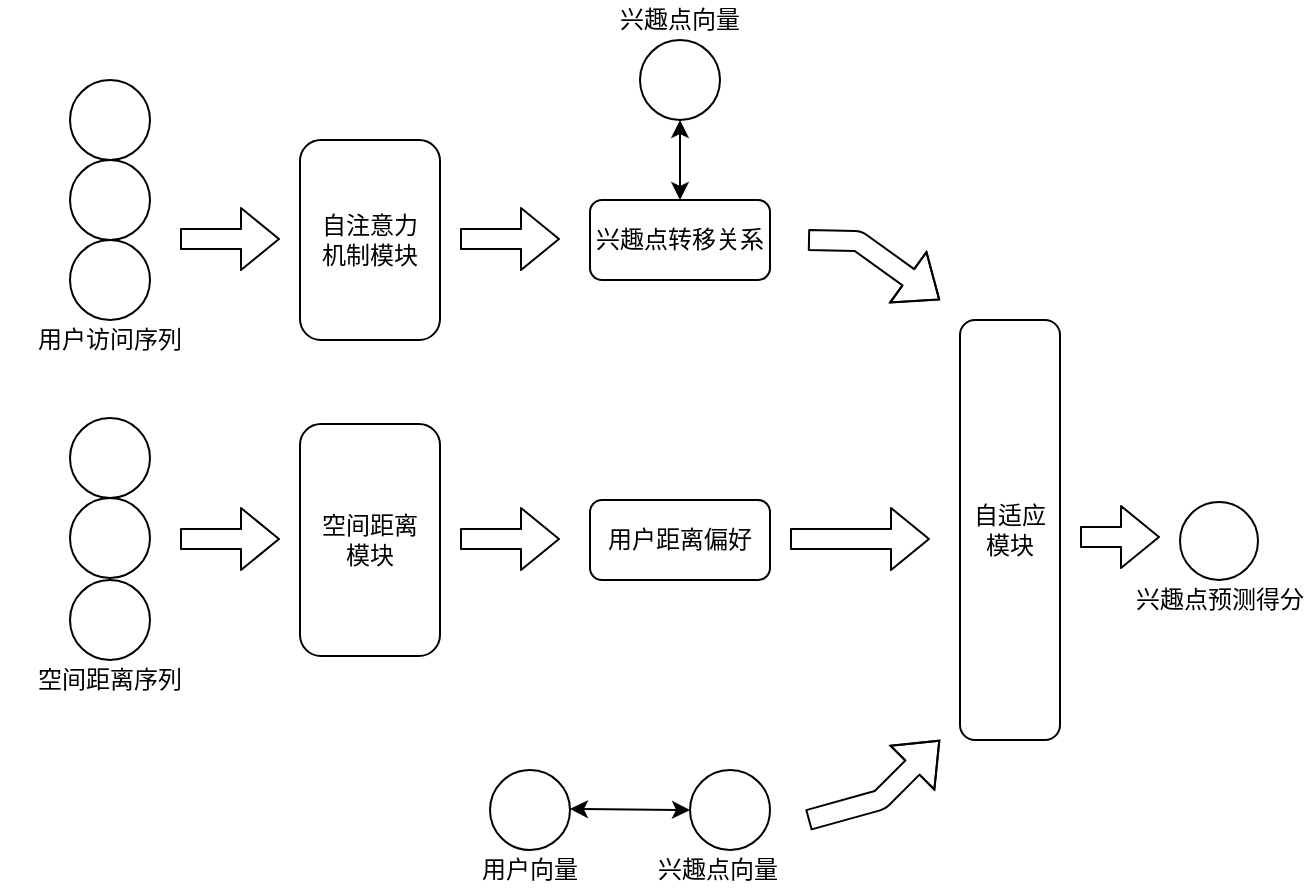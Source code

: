 <mxfile version="14.2.9" type="github">
  <diagram id="1Y-AGW075F73ywzoA6A3" name="Page-1">
    <mxGraphModel dx="1422" dy="707" grid="1" gridSize="10" guides="1" tooltips="1" connect="1" arrows="1" fold="1" page="1" pageScale="1" pageWidth="827" pageHeight="1169" math="0" shadow="0">
      <root>
        <mxCell id="0" />
        <mxCell id="1" parent="0" />
        <mxCell id="JWbqHklWX86_7JovtIps-3" value="" style="ellipse;whiteSpace=wrap;html=1;aspect=fixed;" parent="1" vertex="1">
          <mxGeometry x="75" y="180" width="40" height="40" as="geometry" />
        </mxCell>
        <mxCell id="JWbqHklWX86_7JovtIps-4" value="" style="ellipse;whiteSpace=wrap;html=1;aspect=fixed;" parent="1" vertex="1">
          <mxGeometry x="75" y="220" width="40" height="40" as="geometry" />
        </mxCell>
        <mxCell id="JWbqHklWX86_7JovtIps-5" value="" style="ellipse;whiteSpace=wrap;html=1;aspect=fixed;" parent="1" vertex="1">
          <mxGeometry x="75" y="260" width="40" height="40" as="geometry" />
        </mxCell>
        <mxCell id="JWbqHklWX86_7JovtIps-7" value="&lt;font style=&quot;vertical-align: inherit&quot;&gt;&lt;font style=&quot;vertical-align: inherit&quot;&gt;自注意力&lt;br&gt;机制模块&lt;/font&gt;&lt;/font&gt;" style="rounded=1;whiteSpace=wrap;html=1;rotation=0;" parent="1" vertex="1">
          <mxGeometry x="190" y="210" width="70" height="100" as="geometry" />
        </mxCell>
        <mxCell id="JWbqHklWX86_7JovtIps-16" value="" style="shape=flexArrow;endArrow=classic;html=1;" parent="1" edge="1">
          <mxGeometry width="50" height="50" relative="1" as="geometry">
            <mxPoint x="130" y="259.5" as="sourcePoint" />
            <mxPoint x="180" y="259.5" as="targetPoint" />
          </mxGeometry>
        </mxCell>
        <mxCell id="JWbqHklWX86_7JovtIps-17" value="" style="shape=flexArrow;endArrow=classic;html=1;" parent="1" edge="1">
          <mxGeometry width="50" height="50" relative="1" as="geometry">
            <mxPoint x="270" y="259.5" as="sourcePoint" />
            <mxPoint x="320" y="259.5" as="targetPoint" />
          </mxGeometry>
        </mxCell>
        <mxCell id="JWbqHklWX86_7JovtIps-18" value="" style="ellipse;whiteSpace=wrap;html=1;aspect=fixed;" parent="1" vertex="1">
          <mxGeometry x="360" y="160" width="40" height="40" as="geometry" />
        </mxCell>
        <mxCell id="JWbqHklWX86_7JovtIps-20" value="" style="endArrow=classic;startArrow=classic;html=1;entryX=0.5;entryY=1;entryDx=0;entryDy=0;" parent="1" target="JWbqHklWX86_7JovtIps-18" edge="1">
          <mxGeometry width="50" height="50" relative="1" as="geometry">
            <mxPoint x="380" y="240" as="sourcePoint" />
            <mxPoint x="379.5" y="220" as="targetPoint" />
          </mxGeometry>
        </mxCell>
        <mxCell id="JWbqHklWX86_7JovtIps-22" value="&lt;font style=&quot;vertical-align: inherit&quot;&gt;&lt;font style=&quot;vertical-align: inherit&quot;&gt;兴趣点转移关系&lt;/font&gt;&lt;/font&gt;" style="rounded=1;whiteSpace=wrap;html=1;" parent="1" vertex="1">
          <mxGeometry x="335" y="240" width="90" height="40" as="geometry" />
        </mxCell>
        <mxCell id="JWbqHklWX86_7JovtIps-23" value="" style="ellipse;whiteSpace=wrap;html=1;aspect=fixed;" parent="1" vertex="1">
          <mxGeometry x="285" y="525" width="40" height="40" as="geometry" />
        </mxCell>
        <mxCell id="JWbqHklWX86_7JovtIps-24" value="用户访问序列" style="text;html=1;strokeColor=none;fillColor=none;align=center;verticalAlign=middle;whiteSpace=wrap;rounded=0;" parent="1" vertex="1">
          <mxGeometry x="40" y="300" width="110" height="20" as="geometry" />
        </mxCell>
        <mxCell id="JWbqHklWX86_7JovtIps-25" value="" style="ellipse;whiteSpace=wrap;html=1;aspect=fixed;" parent="1" vertex="1">
          <mxGeometry x="385" y="525" width="40" height="40" as="geometry" />
        </mxCell>
        <mxCell id="JWbqHklWX86_7JovtIps-26" value="" style="endArrow=classic;startArrow=classic;html=1;entryX=0;entryY=0.5;entryDx=0;entryDy=0;" parent="1" target="JWbqHklWX86_7JovtIps-25" edge="1">
          <mxGeometry width="50" height="50" relative="1" as="geometry">
            <mxPoint x="325" y="544.5" as="sourcePoint" />
            <mxPoint x="375" y="545" as="targetPoint" />
          </mxGeometry>
        </mxCell>
        <mxCell id="tEYXXtcUQg2VyIbTbdrW-3" value="" style="ellipse;whiteSpace=wrap;html=1;aspect=fixed;" vertex="1" parent="1">
          <mxGeometry x="75" y="349" width="40" height="40" as="geometry" />
        </mxCell>
        <mxCell id="tEYXXtcUQg2VyIbTbdrW-4" value="" style="ellipse;whiteSpace=wrap;html=1;aspect=fixed;" vertex="1" parent="1">
          <mxGeometry x="75" y="389" width="40" height="40" as="geometry" />
        </mxCell>
        <mxCell id="tEYXXtcUQg2VyIbTbdrW-5" value="" style="ellipse;whiteSpace=wrap;html=1;aspect=fixed;" vertex="1" parent="1">
          <mxGeometry x="75" y="430" width="40" height="40" as="geometry" />
        </mxCell>
        <mxCell id="tEYXXtcUQg2VyIbTbdrW-6" value="空间距离&lt;br&gt;模块" style="rounded=1;whiteSpace=wrap;html=1;rotation=0;" vertex="1" parent="1">
          <mxGeometry x="190" y="352" width="70" height="116" as="geometry" />
        </mxCell>
        <mxCell id="tEYXXtcUQg2VyIbTbdrW-7" value="" style="shape=flexArrow;endArrow=classic;html=1;" edge="1" parent="1">
          <mxGeometry width="50" height="50" relative="1" as="geometry">
            <mxPoint x="130" y="409.5" as="sourcePoint" />
            <mxPoint x="180" y="409.5" as="targetPoint" />
          </mxGeometry>
        </mxCell>
        <mxCell id="tEYXXtcUQg2VyIbTbdrW-8" value="空间距离序列" style="text;html=1;strokeColor=none;fillColor=none;align=center;verticalAlign=middle;whiteSpace=wrap;rounded=0;" vertex="1" parent="1">
          <mxGeometry x="40" y="470" width="110" height="20" as="geometry" />
        </mxCell>
        <mxCell id="tEYXXtcUQg2VyIbTbdrW-9" value="" style="shape=flexArrow;endArrow=classic;html=1;" edge="1" parent="1">
          <mxGeometry width="50" height="50" relative="1" as="geometry">
            <mxPoint x="270" y="409.5" as="sourcePoint" />
            <mxPoint x="320" y="409.5" as="targetPoint" />
          </mxGeometry>
        </mxCell>
        <mxCell id="tEYXXtcUQg2VyIbTbdrW-11" value="&lt;font style=&quot;vertical-align: inherit&quot;&gt;&lt;font style=&quot;vertical-align: inherit&quot;&gt;用户距离偏好&lt;/font&gt;&lt;/font&gt;" style="rounded=1;whiteSpace=wrap;html=1;" vertex="1" parent="1">
          <mxGeometry x="335" y="390" width="90" height="40" as="geometry" />
        </mxCell>
        <mxCell id="tEYXXtcUQg2VyIbTbdrW-12" value="兴趣点向量" style="text;html=1;strokeColor=none;fillColor=none;align=center;verticalAlign=middle;whiteSpace=wrap;rounded=0;" vertex="1" parent="1">
          <mxGeometry x="335" y="140" width="90" height="20" as="geometry" />
        </mxCell>
        <mxCell id="tEYXXtcUQg2VyIbTbdrW-14" value="" style="shape=flexArrow;endArrow=classic;html=1;" edge="1" parent="1">
          <mxGeometry width="50" height="50" relative="1" as="geometry">
            <mxPoint x="444" y="260" as="sourcePoint" />
            <mxPoint x="510" y="290" as="targetPoint" />
            <Array as="points">
              <mxPoint x="469" y="260.5" />
            </Array>
          </mxGeometry>
        </mxCell>
        <mxCell id="tEYXXtcUQg2VyIbTbdrW-15" value="" style="shape=flexArrow;endArrow=classic;html=1;" edge="1" parent="1">
          <mxGeometry width="50" height="50" relative="1" as="geometry">
            <mxPoint x="435" y="409.5" as="sourcePoint" />
            <mxPoint x="505" y="409.5" as="targetPoint" />
          </mxGeometry>
        </mxCell>
        <mxCell id="tEYXXtcUQg2VyIbTbdrW-16" value="" style="shape=flexArrow;endArrow=classic;html=1;" edge="1" parent="1">
          <mxGeometry width="50" height="50" relative="1" as="geometry">
            <mxPoint x="444" y="550" as="sourcePoint" />
            <mxPoint x="510" y="510" as="targetPoint" />
            <Array as="points">
              <mxPoint x="480" y="540" />
            </Array>
          </mxGeometry>
        </mxCell>
        <mxCell id="tEYXXtcUQg2VyIbTbdrW-17" value="用户向量" style="text;html=1;strokeColor=none;fillColor=none;align=center;verticalAlign=middle;whiteSpace=wrap;rounded=0;" vertex="1" parent="1">
          <mxGeometry x="280" y="565" width="50" height="20" as="geometry" />
        </mxCell>
        <mxCell id="tEYXXtcUQg2VyIbTbdrW-18" value="兴趣点向量" style="text;html=1;strokeColor=none;fillColor=none;align=center;verticalAlign=middle;whiteSpace=wrap;rounded=0;" vertex="1" parent="1">
          <mxGeometry x="364" y="565" width="70" height="20" as="geometry" />
        </mxCell>
        <mxCell id="tEYXXtcUQg2VyIbTbdrW-19" value="自适应&lt;br&gt;模块" style="rounded=1;whiteSpace=wrap;html=1;" vertex="1" parent="1">
          <mxGeometry x="520" y="300" width="50" height="210" as="geometry" />
        </mxCell>
        <mxCell id="tEYXXtcUQg2VyIbTbdrW-20" style="edgeStyle=orthogonalEdgeStyle;rounded=0;orthogonalLoop=1;jettySize=auto;html=1;exitX=0.5;exitY=1;exitDx=0;exitDy=0;" edge="1" parent="1">
          <mxGeometry relative="1" as="geometry">
            <mxPoint x="95" y="499" as="sourcePoint" />
            <mxPoint x="95" y="499" as="targetPoint" />
          </mxGeometry>
        </mxCell>
        <mxCell id="tEYXXtcUQg2VyIbTbdrW-22" value="" style="shape=flexArrow;endArrow=classic;html=1;" edge="1" parent="1">
          <mxGeometry width="50" height="50" relative="1" as="geometry">
            <mxPoint x="580" y="408.5" as="sourcePoint" />
            <mxPoint x="620" y="408.5" as="targetPoint" />
          </mxGeometry>
        </mxCell>
        <mxCell id="tEYXXtcUQg2VyIbTbdrW-23" value="" style="ellipse;whiteSpace=wrap;html=1;aspect=fixed;" vertex="1" parent="1">
          <mxGeometry x="630" y="391" width="39" height="39" as="geometry" />
        </mxCell>
        <mxCell id="tEYXXtcUQg2VyIbTbdrW-24" value="兴趣点预测得分" style="text;html=1;strokeColor=none;fillColor=none;align=center;verticalAlign=middle;whiteSpace=wrap;rounded=0;" vertex="1" parent="1">
          <mxGeometry x="604.5" y="430" width="90" height="20" as="geometry" />
        </mxCell>
      </root>
    </mxGraphModel>
  </diagram>
</mxfile>
